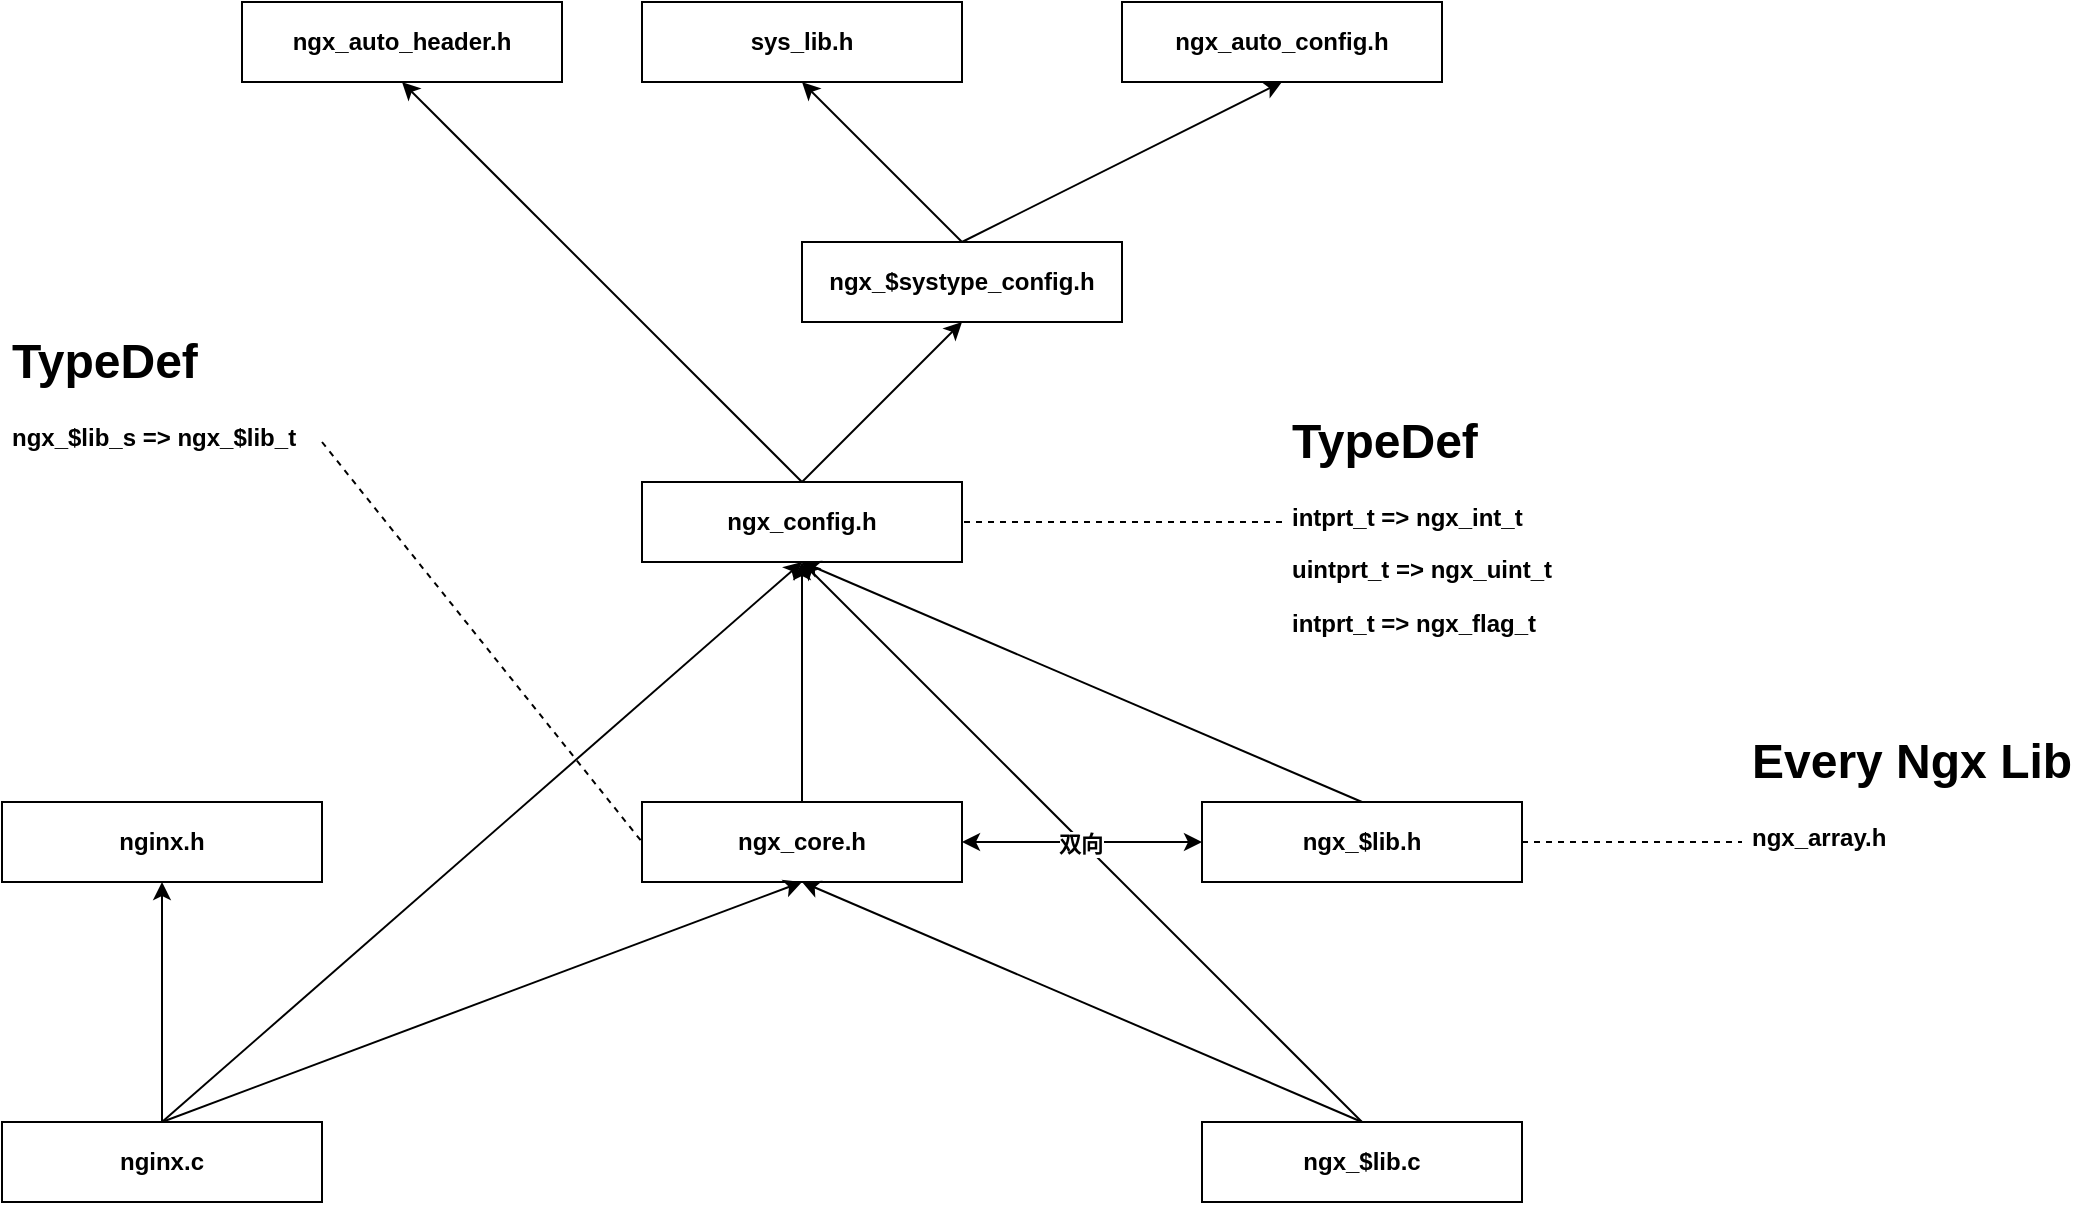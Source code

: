 <mxfile version="14.5.1" type="device"><diagram id="3S6voCkJChKEKpBkJzT3" name="第 1 页"><mxGraphModel dx="1666" dy="905" grid="1" gridSize="10" guides="1" tooltips="1" connect="1" arrows="1" fold="1" page="1" pageScale="1" pageWidth="827" pageHeight="1169" math="0" shadow="0"><root><mxCell id="0"/><mxCell id="1" parent="0"/><mxCell id="Ei6QdzAzBX_-KvQ5cLEb-1" value="&lt;b&gt;ngx_auto_config.h&lt;/b&gt;" style="rounded=0;whiteSpace=wrap;html=1;" vertex="1" parent="1"><mxGeometry x="600" y="40" width="160" height="40" as="geometry"/></mxCell><mxCell id="Ei6QdzAzBX_-KvQ5cLEb-2" value="&lt;b&gt;ngx_auto_header.h&lt;/b&gt;" style="rounded=0;whiteSpace=wrap;html=1;" vertex="1" parent="1"><mxGeometry x="160" y="40" width="160" height="40" as="geometry"/></mxCell><mxCell id="Ei6QdzAzBX_-KvQ5cLEb-3" value="&lt;b&gt;ngx_$systype_config.h&lt;/b&gt;" style="rounded=0;whiteSpace=wrap;html=1;" vertex="1" parent="1"><mxGeometry x="440" y="160" width="160" height="40" as="geometry"/></mxCell><mxCell id="Ei6QdzAzBX_-KvQ5cLEb-4" value="" style="endArrow=classic;html=1;entryX=0.5;entryY=1;entryDx=0;entryDy=0;exitX=0.5;exitY=0;exitDx=0;exitDy=0;" edge="1" parent="1" source="Ei6QdzAzBX_-KvQ5cLEb-3" target="Ei6QdzAzBX_-KvQ5cLEb-1"><mxGeometry width="50" height="50" relative="1" as="geometry"><mxPoint x="160" y="190" as="sourcePoint"/><mxPoint x="210" y="140" as="targetPoint"/></mxGeometry></mxCell><mxCell id="Ei6QdzAzBX_-KvQ5cLEb-5" value="&lt;b&gt;sys_lib.h&lt;/b&gt;" style="rounded=0;whiteSpace=wrap;html=1;" vertex="1" parent="1"><mxGeometry x="360" y="40" width="160" height="40" as="geometry"/></mxCell><mxCell id="Ei6QdzAzBX_-KvQ5cLEb-6" value="" style="endArrow=classic;html=1;exitX=0.5;exitY=0;exitDx=0;exitDy=0;entryX=0.5;entryY=1;entryDx=0;entryDy=0;" edge="1" parent="1" source="Ei6QdzAzBX_-KvQ5cLEb-3" target="Ei6QdzAzBX_-KvQ5cLEb-5"><mxGeometry width="50" height="50" relative="1" as="geometry"><mxPoint x="170" y="210" as="sourcePoint"/><mxPoint x="170" y="40" as="targetPoint"/></mxGeometry></mxCell><mxCell id="Ei6QdzAzBX_-KvQ5cLEb-7" value="&lt;b&gt;ngx_core.h&lt;/b&gt;" style="rounded=0;whiteSpace=wrap;html=1;" vertex="1" parent="1"><mxGeometry x="360" y="440" width="160" height="40" as="geometry"/></mxCell><mxCell id="Ei6QdzAzBX_-KvQ5cLEb-8" value="&lt;b&gt;ngx_config.h&lt;/b&gt;" style="rounded=0;whiteSpace=wrap;html=1;" vertex="1" parent="1"><mxGeometry x="360" y="280" width="160" height="40" as="geometry"/></mxCell><mxCell id="Ei6QdzAzBX_-KvQ5cLEb-9" value="" style="endArrow=classic;html=1;entryX=0.5;entryY=1;entryDx=0;entryDy=0;exitX=0.5;exitY=0;exitDx=0;exitDy=0;" edge="1" parent="1" source="Ei6QdzAzBX_-KvQ5cLEb-8" target="Ei6QdzAzBX_-KvQ5cLEb-2"><mxGeometry width="50" height="50" relative="1" as="geometry"><mxPoint x="170" y="250" as="sourcePoint"/><mxPoint x="330" y="90" as="targetPoint"/></mxGeometry></mxCell><mxCell id="Ei6QdzAzBX_-KvQ5cLEb-10" value="" style="endArrow=classic;html=1;entryX=0.5;entryY=1;entryDx=0;entryDy=0;exitX=0.5;exitY=0;exitDx=0;exitDy=0;" edge="1" parent="1" source="Ei6QdzAzBX_-KvQ5cLEb-8" target="Ei6QdzAzBX_-KvQ5cLEb-3"><mxGeometry width="50" height="50" relative="1" as="geometry"><mxPoint x="170" y="250" as="sourcePoint"/><mxPoint x="330" y="90" as="targetPoint"/></mxGeometry></mxCell><mxCell id="Ei6QdzAzBX_-KvQ5cLEb-11" value="" style="endArrow=classic;html=1;entryX=0.5;entryY=1;entryDx=0;entryDy=0;exitX=0.5;exitY=0;exitDx=0;exitDy=0;" edge="1" parent="1" source="Ei6QdzAzBX_-KvQ5cLEb-7" target="Ei6QdzAzBX_-KvQ5cLEb-8"><mxGeometry width="50" height="50" relative="1" as="geometry"><mxPoint x="490" y="330" as="sourcePoint"/><mxPoint x="530" y="90" as="targetPoint"/></mxGeometry></mxCell><mxCell id="Ei6QdzAzBX_-KvQ5cLEb-15" value="&lt;b&gt;nginx.h&lt;br&gt;&lt;/b&gt;" style="rounded=0;whiteSpace=wrap;html=1;" vertex="1" parent="1"><mxGeometry x="40" y="440" width="160" height="40" as="geometry"/></mxCell><mxCell id="Ei6QdzAzBX_-KvQ5cLEb-16" value="&lt;b&gt;nginx.c&lt;/b&gt;" style="rounded=0;whiteSpace=wrap;html=1;" vertex="1" parent="1"><mxGeometry x="40" y="600" width="160" height="40" as="geometry"/></mxCell><mxCell id="Ei6QdzAzBX_-KvQ5cLEb-17" value="" style="endArrow=classic;html=1;entryX=0.5;entryY=1;entryDx=0;entryDy=0;exitX=0.5;exitY=0;exitDx=0;exitDy=0;" edge="1" parent="1" source="Ei6QdzAzBX_-KvQ5cLEb-16" target="Ei6QdzAzBX_-KvQ5cLEb-15"><mxGeometry width="50" height="50" relative="1" as="geometry"><mxPoint x="570" y="490" as="sourcePoint"/><mxPoint x="410" y="330" as="targetPoint"/></mxGeometry></mxCell><mxCell id="Ei6QdzAzBX_-KvQ5cLEb-18" value="" style="endArrow=classic;html=1;entryX=0.5;entryY=1;entryDx=0;entryDy=0;exitX=0.5;exitY=0;exitDx=0;exitDy=0;" edge="1" parent="1" source="Ei6QdzAzBX_-KvQ5cLEb-16" target="Ei6QdzAzBX_-KvQ5cLEb-8"><mxGeometry width="50" height="50" relative="1" as="geometry"><mxPoint x="320" y="640" as="sourcePoint"/><mxPoint x="130" y="490" as="targetPoint"/></mxGeometry></mxCell><mxCell id="Ei6QdzAzBX_-KvQ5cLEb-19" value="" style="endArrow=classic;html=1;entryX=0.5;entryY=1;entryDx=0;entryDy=0;exitX=0.5;exitY=0;exitDx=0;exitDy=0;" edge="1" parent="1" source="Ei6QdzAzBX_-KvQ5cLEb-16" target="Ei6QdzAzBX_-KvQ5cLEb-7"><mxGeometry width="50" height="50" relative="1" as="geometry"><mxPoint x="330" y="650" as="sourcePoint"/><mxPoint x="410" y="330" as="targetPoint"/></mxGeometry></mxCell><mxCell id="Ei6QdzAzBX_-KvQ5cLEb-20" value="&lt;b&gt;ngx_$lib.h&lt;/b&gt;" style="rounded=0;whiteSpace=wrap;html=1;" vertex="1" parent="1"><mxGeometry x="640" y="440" width="160" height="40" as="geometry"/></mxCell><mxCell id="Ei6QdzAzBX_-KvQ5cLEb-21" value="" style="endArrow=classic;html=1;entryX=0.5;entryY=1;entryDx=0;entryDy=0;exitX=0.5;exitY=0;exitDx=0;exitDy=0;" edge="1" parent="1" source="Ei6QdzAzBX_-KvQ5cLEb-20" target="Ei6QdzAzBX_-KvQ5cLEb-8"><mxGeometry width="50" height="50" relative="1" as="geometry"><mxPoint x="640" y="600" as="sourcePoint"/><mxPoint x="730" y="330" as="targetPoint"/></mxGeometry></mxCell><mxCell id="Ei6QdzAzBX_-KvQ5cLEb-23" value="&lt;b&gt;ngx_$lib.c&lt;/b&gt;" style="rounded=0;whiteSpace=wrap;html=1;" vertex="1" parent="1"><mxGeometry x="640" y="600" width="160" height="40" as="geometry"/></mxCell><mxCell id="Ei6QdzAzBX_-KvQ5cLEb-24" value="" style="endArrow=classic;html=1;entryX=0.5;entryY=1;entryDx=0;entryDy=0;exitX=0.5;exitY=0;exitDx=0;exitDy=0;" edge="1" parent="1" source="Ei6QdzAzBX_-KvQ5cLEb-23" target="Ei6QdzAzBX_-KvQ5cLEb-7"><mxGeometry width="50" height="50" relative="1" as="geometry"><mxPoint x="690" y="610" as="sourcePoint"/><mxPoint x="450" y="490" as="targetPoint"/></mxGeometry></mxCell><mxCell id="Ei6QdzAzBX_-KvQ5cLEb-25" value="" style="endArrow=classic;html=1;entryX=0.5;entryY=1;entryDx=0;entryDy=0;exitX=0.5;exitY=0;exitDx=0;exitDy=0;" edge="1" parent="1" source="Ei6QdzAzBX_-KvQ5cLEb-23" target="Ei6QdzAzBX_-KvQ5cLEb-8"><mxGeometry width="50" height="50" relative="1" as="geometry"><mxPoint x="690" y="610" as="sourcePoint"/><mxPoint x="450" y="330" as="targetPoint"/></mxGeometry></mxCell><mxCell id="Ei6QdzAzBX_-KvQ5cLEb-26" value="" style="endArrow=classic;startArrow=classic;html=1;entryX=1;entryY=0.5;entryDx=0;entryDy=0;exitX=0;exitY=0.5;exitDx=0;exitDy=0;" edge="1" parent="1" source="Ei6QdzAzBX_-KvQ5cLEb-20" target="Ei6QdzAzBX_-KvQ5cLEb-7"><mxGeometry width="50" height="50" relative="1" as="geometry"><mxPoint x="920" y="460" as="sourcePoint"/><mxPoint x="970" y="410" as="targetPoint"/></mxGeometry></mxCell><mxCell id="Ei6QdzAzBX_-KvQ5cLEb-28" value="&lt;b&gt;双向&lt;/b&gt;" style="edgeLabel;html=1;align=center;verticalAlign=middle;resizable=0;points=[];" vertex="1" connectable="0" parent="Ei6QdzAzBX_-KvQ5cLEb-26"><mxGeometry x="0.013" y="1" relative="1" as="geometry"><mxPoint as="offset"/></mxGeometry></mxCell><mxCell id="Ei6QdzAzBX_-KvQ5cLEb-32" value="&lt;h1&gt;Every Ngx Lib&lt;/h1&gt;&lt;p&gt;&lt;b&gt;ngx_array.h&lt;/b&gt;&lt;/p&gt;&lt;p&gt;&lt;b&gt;&lt;br&gt;&lt;/b&gt;&lt;/p&gt;" style="text;html=1;strokeColor=none;fillColor=none;spacing=5;spacingTop=-20;whiteSpace=wrap;overflow=hidden;rounded=0;" vertex="1" parent="1"><mxGeometry x="910" y="400" width="170" height="120" as="geometry"/></mxCell><mxCell id="Ei6QdzAzBX_-KvQ5cLEb-34" value="" style="endArrow=none;dashed=1;html=1;exitX=1;exitY=0.5;exitDx=0;exitDy=0;entryX=0;entryY=0.5;entryDx=0;entryDy=0;" edge="1" parent="1" source="Ei6QdzAzBX_-KvQ5cLEb-20" target="Ei6QdzAzBX_-KvQ5cLEb-32"><mxGeometry width="50" height="50" relative="1" as="geometry"><mxPoint x="950" y="290" as="sourcePoint"/><mxPoint x="1000" y="240" as="targetPoint"/></mxGeometry></mxCell><mxCell id="Ei6QdzAzBX_-KvQ5cLEb-36" value="&lt;h1&gt;TypeDef&lt;/h1&gt;&lt;p&gt;&lt;b&gt;ngx_$lib_s =&amp;gt; ngx_$lib_t&lt;/b&gt;&lt;/p&gt;" style="text;html=1;strokeColor=none;fillColor=none;spacing=5;spacingTop=-20;whiteSpace=wrap;overflow=hidden;rounded=0;" vertex="1" parent="1"><mxGeometry x="40" y="200" width="160" height="120" as="geometry"/></mxCell><mxCell id="Ei6QdzAzBX_-KvQ5cLEb-37" value="" style="endArrow=none;dashed=1;html=1;entryX=0;entryY=0.5;entryDx=0;entryDy=0;exitX=1;exitY=0.5;exitDx=0;exitDy=0;" edge="1" parent="1" source="Ei6QdzAzBX_-KvQ5cLEb-36" target="Ei6QdzAzBX_-KvQ5cLEb-7"><mxGeometry width="50" height="50" relative="1" as="geometry"><mxPoint x="270" y="290" as="sourcePoint"/><mxPoint x="320" y="240" as="targetPoint"/></mxGeometry></mxCell><mxCell id="Ei6QdzAzBX_-KvQ5cLEb-38" value="&lt;h1&gt;TypeDef&lt;/h1&gt;&lt;p&gt;&lt;b&gt;intprt_t =&amp;gt; ngx_int_t&lt;/b&gt;&lt;/p&gt;&lt;div&gt;&lt;p&gt;&lt;b&gt;uintprt_t =&amp;gt; ngx_uint_t&lt;/b&gt;&lt;/p&gt;&lt;/div&gt;&lt;div&gt;&lt;p&gt;&lt;b&gt;intprt_t =&amp;gt; ngx_flag_t&lt;/b&gt;&lt;/p&gt;&lt;/div&gt;&lt;div&gt;&lt;b&gt;&lt;br&gt;&lt;/b&gt;&lt;/div&gt;" style="text;html=1;strokeColor=none;fillColor=none;spacing=5;spacingTop=-20;whiteSpace=wrap;overflow=hidden;rounded=0;" vertex="1" parent="1"><mxGeometry x="680" y="240" width="160" height="120" as="geometry"/></mxCell><mxCell id="Ei6QdzAzBX_-KvQ5cLEb-39" value="" style="endArrow=none;dashed=1;html=1;entryX=1;entryY=0.5;entryDx=0;entryDy=0;exitX=0;exitY=0.5;exitDx=0;exitDy=0;" edge="1" parent="1" source="Ei6QdzAzBX_-KvQ5cLEb-38" target="Ei6QdzAzBX_-KvQ5cLEb-8"><mxGeometry width="50" height="50" relative="1" as="geometry"><mxPoint x="210" y="270" as="sourcePoint"/><mxPoint x="370" y="470" as="targetPoint"/></mxGeometry></mxCell></root></mxGraphModel></diagram></mxfile>